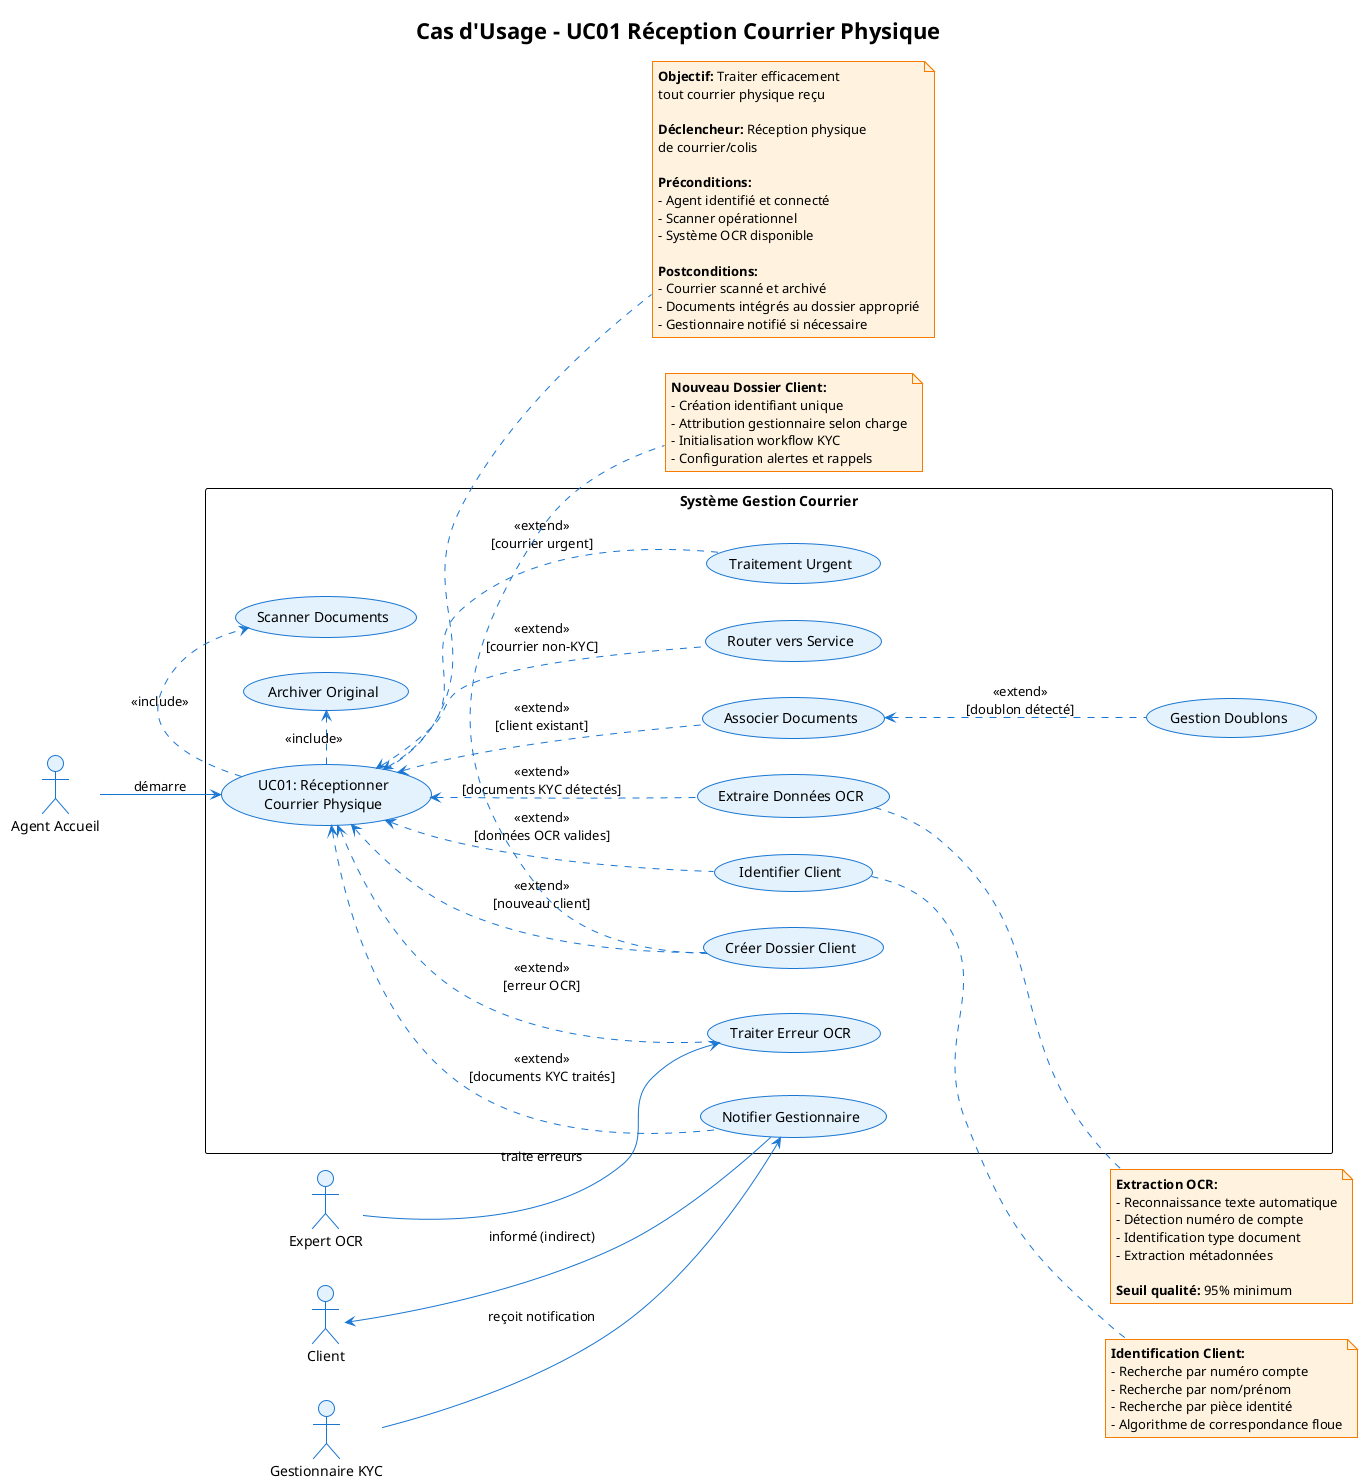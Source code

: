 @startuml UC01_ReceptionCourrierPhysique
!theme plain
skinparam backgroundColor #FFFFFF
skinparam class {
    BackgroundColor #E3F2FD
    BorderColor #1976D2
    ArrowColor #1976D2
}
skinparam usecase {
    BackgroundColor #E3F2FD
    BorderColor #1976D2
}
skinparam actor {
    BackgroundColor #E3F2FD
    BorderColor #1976D2
}
skinparam note {
    BackgroundColor #FFF3E0
    BorderColor #F57C00
}

title Cas d'Usage - UC01 Réception Courrier Physique

left to right direction

actor "Agent Accueil" as Agent
actor "Gestionnaire KYC" as Gest
actor "Expert OCR" as Expert
actor "Client" as Client

rectangle "Système Gestion Courrier" {
  usecase "UC01: Réceptionner\nCourrier Physique" as UC01
  usecase "Scanner Documents" as UC01_1
  usecase "Extraire Données OCR" as UC01_2
  usecase "Identifier Client" as UC01_3
  usecase "Créer Dossier Client" as UC01_4
  usecase "Associer Documents" as UC01_5
  usecase "Notifier Gestionnaire" as UC01_6
  usecase "Traiter Erreur OCR" as UC01_7
  usecase "Archiver Original" as UC01_8
  usecase "Router vers Service" as UC01_9
  
  ' Cas d'usage externes
  usecase "Traitement Urgent" as UC_EXT_1
  usecase "Gestion Doublons" as UC_EXT_2
}

' Relations principales
Agent --> UC01 : démarre

' Inclusions obligatoires
UC01 .> UC01_1 : <<include>>
UC01 .> UC01_8 : <<include>>

' Extensions conditionnelles
UC01 <.. UC01_2 : <<extend>>\n[documents KYC détectés]
UC01 <.. UC01_3 : <<extend>>\n[données OCR valides]
UC01 <.. UC01_4 : <<extend>>\n[nouveau client]
UC01 <.. UC01_5 : <<extend>>\n[client existant]
UC01 <.. UC01_6 : <<extend>>\n[documents KYC traités]
UC01 <.. UC01_7 : <<extend>>\n[erreur OCR]
UC01 <.. UC01_9 : <<extend>>\n[courrier non-KYC]

' Relations avec cas externes
UC01 <.. UC_EXT_1 : <<extend>>\n[courrier urgent]
UC01_5 <.. UC_EXT_2 : <<extend>>\n[doublon détecté]

' Relations acteurs secondaires
Gest --> UC01_6 : reçoit notification
Expert --> UC01_7 : traite erreurs
Client <-- UC01_6 : informé (indirect)

note right of UC01
**Objectif:** Traiter efficacement 
tout courrier physique reçu

**Déclencheur:** Réception physique 
de courrier/colis

**Préconditions:**
- Agent identifié et connecté
- Scanner opérationnel
- Système OCR disponible

**Postconditions:**
- Courrier scanné et archivé
- Documents intégrés au dossier approprié
- Gestionnaire notifié si nécessaire
end note

note right of UC01_2
**Extraction OCR:**
- Reconnaissance texte automatique
- Détection numéro de compte
- Identification type document
- Extraction métadonnées

**Seuil qualité:** 95% minimum
end note

note right of UC01_3
**Identification Client:**
- Recherche par numéro compte
- Recherche par nom/prénom
- Recherche par pièce identité
- Algorithme de correspondance floue
end note

note bottom of UC01_4
**Nouveau Dossier Client:**
- Création identifiant unique
- Attribution gestionnaire selon charge
- Initialisation workflow KYC
- Configuration alertes et rappels
end note

@enduml